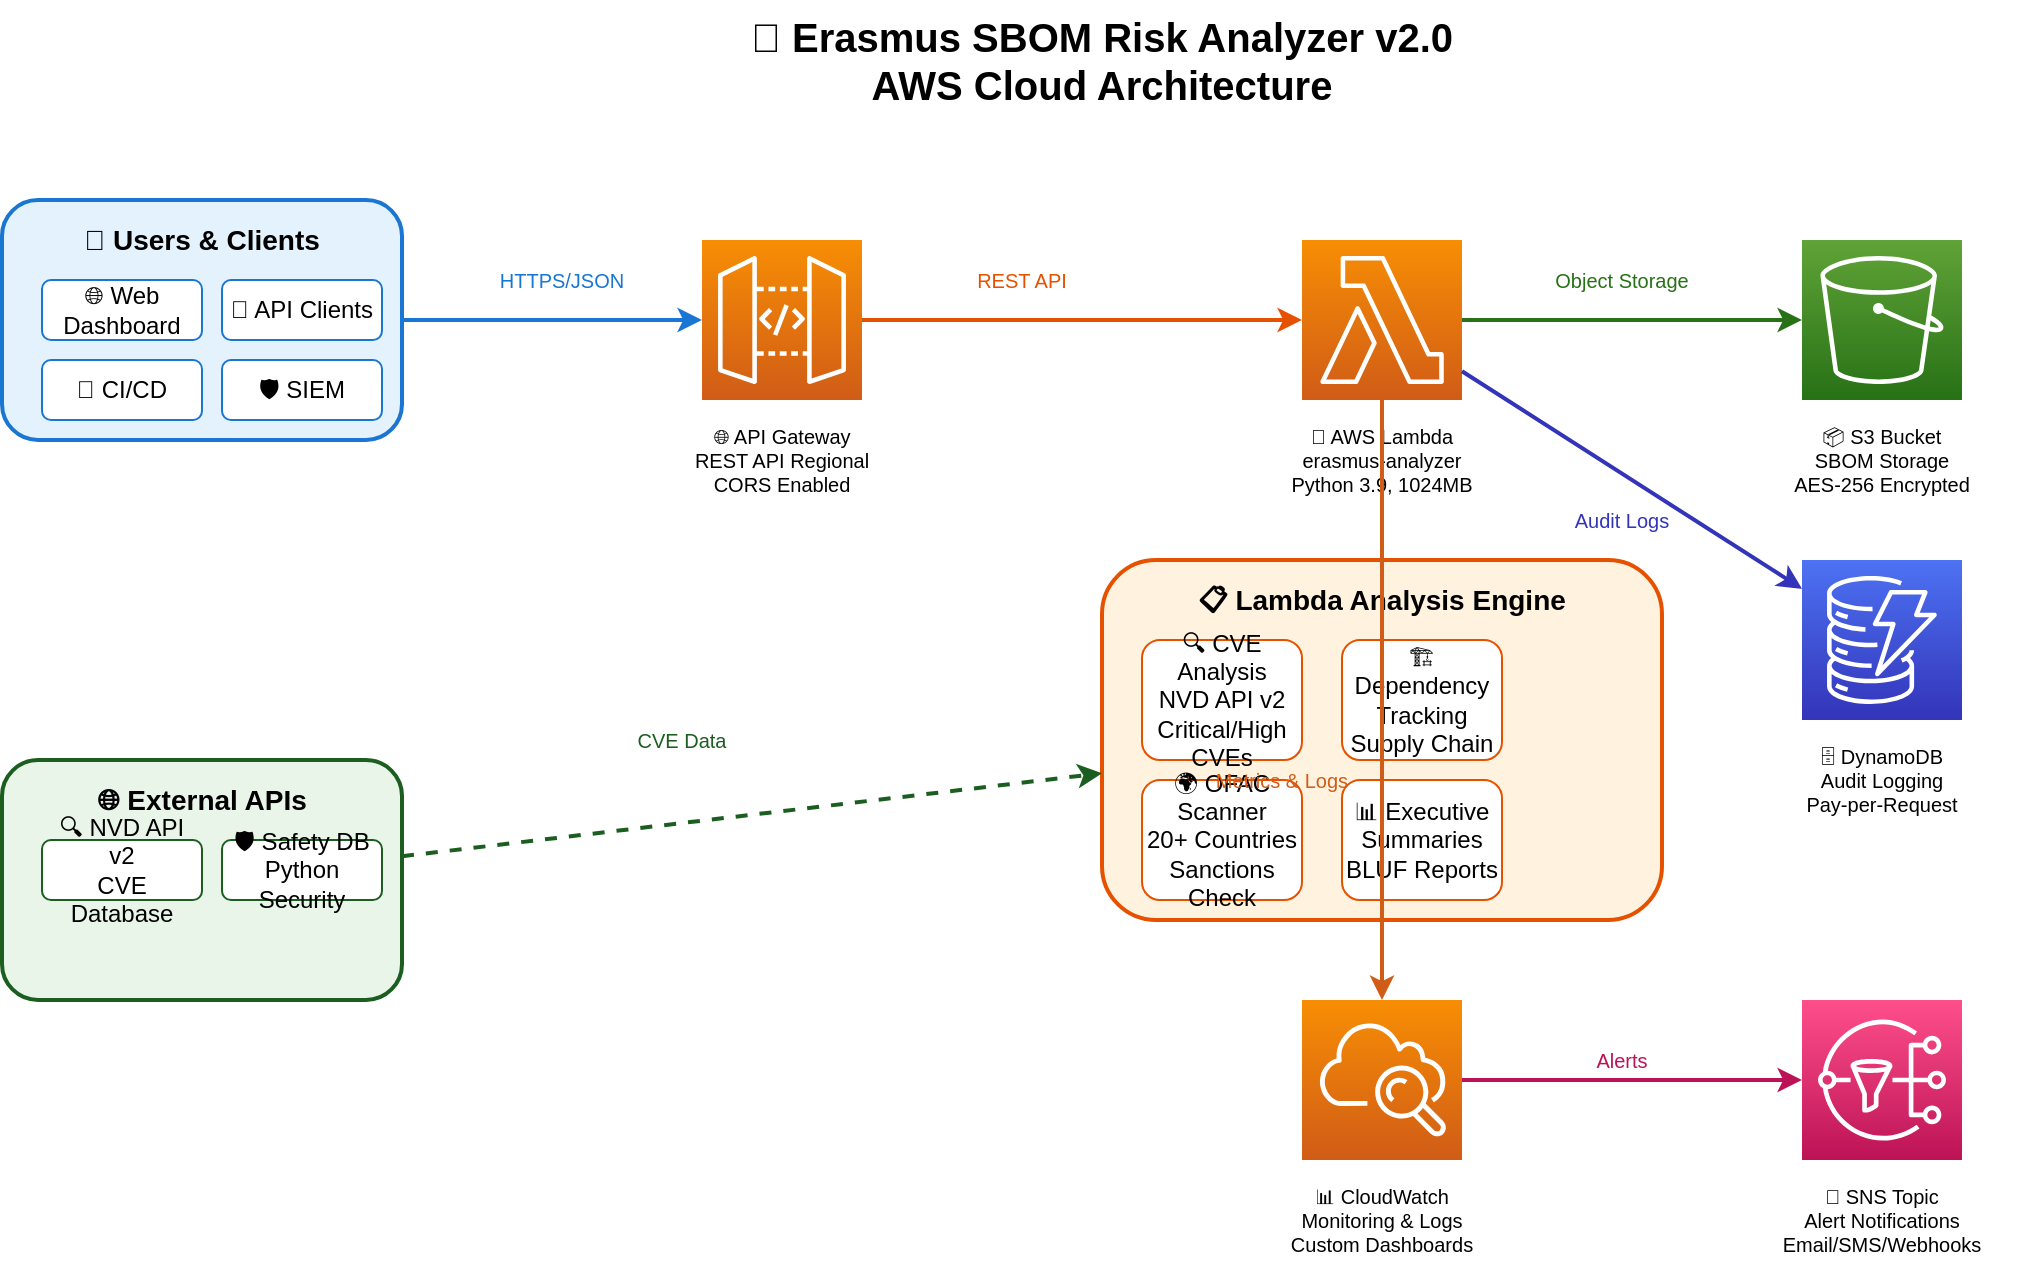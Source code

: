 <?xml version="1.0" encoding="UTF-8"?>
<mxfile version="22.1.16">
  <diagram name="Erasmus-AWS-Architecture" id="erasmus-main">
    <mxGraphModel dx="1422" dy="734" grid="1" gridSize="10" guides="1" tooltips="1" connect="1" arrows="1" fold="1" page="1" pageScale="1" pageWidth="1200" pageHeight="800" math="0" shadow="0">
      <root>
        <mxCell id="0"/>
        <mxCell id="1" parent="0"/>
        
        <!-- Title -->
        <mxCell id="title" value="🧠 Erasmus SBOM Risk Analyzer v2.0&#xa;AWS Cloud Architecture" style="text;html=1;strokeColor=none;fillColor=none;align=center;verticalAlign=middle;whiteSpace=wrap;rounded=0;fontSize=20;fontStyle=1;" vertex="1" parent="1">
          <mxGeometry x="400" y="20" width="400" height="60" as="geometry"/>
        </mxCell>
        
        <!-- Users Section -->
        <mxCell id="users" value="" style="rounded=1;whiteSpace=wrap;html=1;fillColor=#E3F2FD;strokeColor=#1976D2;strokeWidth=2;" vertex="1" parent="1">
          <mxGeometry x="50" y="120" width="200" height="120" as="geometry"/>
        </mxCell>
        <mxCell id="users-label" value="👥 Users &amp; Clients" style="text;html=1;strokeColor=none;fillColor=none;align=center;verticalAlign=middle;whiteSpace=wrap;rounded=0;fontSize=14;fontStyle=1;" vertex="1" parent="1">
          <mxGeometry x="60" y="130" width="180" height="20" as="geometry"/>
        </mxCell>
        <mxCell id="web-dashboard" value="🌐 Web Dashboard" style="rounded=1;whiteSpace=wrap;html=1;fillColor=#FFFFFF;strokeColor=#1976D2;" vertex="1" parent="1">
          <mxGeometry x="70" y="160" width="80" height="30" as="geometry"/>
        </mxCell>
        <mxCell id="api-clients" value="📱 API Clients" style="rounded=1;whiteSpace=wrap;html=1;fillColor=#FFFFFF;strokeColor=#1976D2;" vertex="1" parent="1">
          <mxGeometry x="160" y="160" width="80" height="30" as="geometry"/>
        </mxCell>
        <mxCell id="ci-cd" value="🔄 CI/CD" style="rounded=1;whiteSpace=wrap;html=1;fillColor=#FFFFFF;strokeColor=#1976D2;" vertex="1" parent="1">
          <mxGeometry x="70" y="200" width="80" height="30" as="geometry"/>
        </mxCell>
        <mxCell id="siem" value="🛡️ SIEM" style="rounded=1;whiteSpace=wrap;html=1;fillColor=#FFFFFF;strokeColor=#1976D2;" vertex="1" parent="1">
          <mxGeometry x="160" y="200" width="80" height="30" as="geometry"/>
        </mxCell>

        <!-- API Gateway -->
        <mxCell id="api-gateway" value="" style="sketch=0;points=[[0,0,0],[0.25,0,0],[0.5,0,0],[0.75,0,0],[1,0,0],[0,1,0],[0.25,1,0],[0.5,1,0],[0.75,1,0],[1,1,0],[0,0.25,0],[0,0.5,0],[0,0.75,0],[1,0.25,0],[1,0.5,0],[1,0.75,0]];outlineConnect=0;fontColor=#232F3E;gradientColor=#F78E04;gradientDirection=north;fillColor=#D05C17;strokeColor=#ffffff;dashed=0;verticalLabelPosition=bottom;verticalAlign=top;align=center;html=1;fontSize=12;fontStyle=0;aspect=fixed;shape=mxgraph.aws4.resourceIcon;resIcon=mxgraph.aws4.api_gateway;" vertex="1" parent="1">
          <mxGeometry x="400" y="140" width="80" height="80" as="geometry"/>
        </mxCell>
        <mxCell id="api-gateway-label" value="🌐 API Gateway&#xa;REST API Regional&#xa;CORS Enabled" style="text;html=1;strokeColor=none;fillColor=none;align=center;verticalAlign=middle;whiteSpace=wrap;rounded=0;fontSize=10;" vertex="1" parent="1">
          <mxGeometry x="360" y="230" width="160" height="40" as="geometry"/>
        </mxCell>

        <!-- Lambda Function -->
        <mxCell id="lambda" value="" style="sketch=0;points=[[0,0,0],[0.25,0,0],[0.5,0,0],[0.75,0,0],[1,0,0],[0,1,0],[0.25,1,0],[0.5,1,0],[0.75,1,0],[1,1,0],[0,0.25,0],[0,0.5,0],[0,0.75,0],[1,0.25,0],[1,0.5,0],[1,0.75,0]];outlineConnect=0;fontColor=#232F3E;gradientColor=#F78E04;gradientDirection=north;fillColor=#D05C17;strokeColor=#ffffff;dashed=0;verticalLabelPosition=bottom;verticalAlign=top;align=center;html=1;fontSize=12;fontStyle=0;aspect=fixed;shape=mxgraph.aws4.resourceIcon;resIcon=mxgraph.aws4.lambda;" vertex="1" parent="1">
          <mxGeometry x="700" y="140" width="80" height="80" as="geometry"/>
        </mxCell>
        <mxCell id="lambda-label" value="🚀 AWS Lambda&#xa;erasmus-analyzer&#xa;Python 3.9, 1024MB" style="text;html=1;strokeColor=none;fillColor=none;align=center;verticalAlign=middle;whiteSpace=wrap;rounded=0;fontSize=10;" vertex="1" parent="1">
          <mxGeometry x="660" y="230" width="160" height="40" as="geometry"/>
        </mxCell>

        <!-- Lambda Components -->
        <mxCell id="lambda-components" value="" style="rounded=1;whiteSpace=wrap;html=1;fillColor=#FFF3E0;strokeColor=#E65100;strokeWidth=2;" vertex="1" parent="1">
          <mxGeometry x="600" y="300" width="280" height="180" as="geometry"/>
        </mxCell>
        <mxCell id="lambda-components-label" value="📋 Lambda Analysis Engine" style="text;html=1;strokeColor=none;fillColor=none;align=center;verticalAlign=middle;whiteSpace=wrap;rounded=0;fontSize=14;fontStyle=1;" vertex="1" parent="1">
          <mxGeometry x="610" y="310" width="260" height="20" as="geometry"/>
        </mxCell>
        
        <!-- CVE Analysis -->
        <mxCell id="cve-analysis" value="🔍 CVE Analysis&#xa;NVD API v2&#xa;Critical/High CVEs" style="rounded=1;whiteSpace=wrap;html=1;fillColor=#FFFFFF;strokeColor=#E65100;" vertex="1" parent="1">
          <mxGeometry x="620" y="340" width="80" height="60" as="geometry"/>
        </mxCell>
        
        <!-- Dependency Tracking -->
        <mxCell id="dep-tracking" value="🏗️ Dependency&#xa;Tracking&#xa;Supply Chain" style="rounded=1;whiteSpace=wrap;html=1;fillColor=#FFFFFF;strokeColor=#E65100;" vertex="1" parent="1">
          <mxGeometry x="720" y="340" width="80" height="60" as="geometry"/>
        </mxCell>
        
        <!-- OFAC Scanner -->
        <mxCell id="ofac-scanner" value="🌍 OFAC Scanner&#xa;20+ Countries&#xa;Sanctions Check" style="rounded=1;whiteSpace=wrap;html=1;fillColor=#FFFFFF;strokeColor=#E65100;" vertex="1" parent="1">
          <mxGeometry x="620" y="410" width="80" height="60" as="geometry"/>
        </mxCell>
        
        <!-- Executive Summaries -->
        <mxCell id="exec-summary" value="📊 Executive&#xa;Summaries&#xa;BLUF Reports" style="rounded=1;whiteSpace=wrap;html=1;fillColor=#FFFFFF;strokeColor=#E65100;" vertex="1" parent="1">
          <mxGeometry x="720" y="410" width="80" height="60" as="geometry"/>
        </mxCell>

        <!-- S3 Bucket -->
        <mxCell id="s3" value="" style="sketch=0;points=[[0,0,0],[0.25,0,0],[0.5,0,0],[0.75,0,0],[1,0,0],[0,1,0],[0.25,1,0],[0.5,1,0],[0.75,1,0],[1,1,0],[0,0.25,0],[0,0.5,0],[0,0.75,0],[1,0.25,0],[1,0.5,0],[1,0.75,0]];outlineConnect=0;fontColor=#232F3E;gradientColor=#60A337;gradientDirection=north;fillColor=#277116;strokeColor=#ffffff;dashed=0;verticalLabelPosition=bottom;verticalAlign=top;align=center;html=1;fontSize=12;fontStyle=0;aspect=fixed;shape=mxgraph.aws4.resourceIcon;resIcon=mxgraph.aws4.s3;" vertex="1" parent="1">
          <mxGeometry x="950" y="140" width="80" height="80" as="geometry"/>
        </mxCell>
        <mxCell id="s3-label" value="📦 S3 Bucket&#xa;SBOM Storage&#xa;AES-256 Encrypted" style="text;html=1;strokeColor=none;fillColor=none;align=center;verticalAlign=middle;whiteSpace=wrap;rounded=0;fontSize=10;" vertex="1" parent="1">
          <mxGeometry x="910" y="230" width="160" height="40" as="geometry"/>
        </mxCell>

        <!-- DynamoDB -->
        <mxCell id="dynamodb" value="" style="sketch=0;points=[[0,0,0],[0.25,0,0],[0.5,0,0],[0.75,0,0],[1,0,0],[0,1,0],[0.25,1,0],[0.5,1,0],[0.75,1,0],[1,1,0],[0,0.25,0],[0,0.5,0],[0,0.75,0],[1,0.25,0],[1,0.5,0],[1,0.75,0]];outlineConnect=0;fontColor=#232F3E;gradientColor=#4D72F3;gradientDirection=north;fillColor=#3334B9;strokeColor=#ffffff;dashed=0;verticalLabelPosition=bottom;verticalAlign=top;align=center;html=1;fontSize=12;fontStyle=0;aspect=fixed;shape=mxgraph.aws4.resourceIcon;resIcon=mxgraph.aws4.dynamodb;" vertex="1" parent="1">
          <mxGeometry x="950" y="300" width="80" height="80" as="geometry"/>
        </mxCell>
        <mxCell id="dynamodb-label" value="🗄️ DynamoDB&#xa;Audit Logging&#xa;Pay-per-Request" style="text;html=1;strokeColor=none;fillColor=none;align=center;verticalAlign=middle;whiteSpace=wrap;rounded=0;fontSize=10;" vertex="1" parent="1">
          <mxGeometry x="910" y="390" width="160" height="40" as="geometry"/>
        </mxCell>

        <!-- CloudWatch -->
        <mxCell id="cloudwatch" value="" style="sketch=0;points=[[0,0,0],[0.25,0,0],[0.5,0,0],[0.75,0,0],[1,0,0],[0,1,0],[0.25,1,0],[0.5,1,0],[0.75,1,0],[1,1,0],[0,0.25,0],[0,0.5,0],[0,0.75,0],[1,0.25,0],[1,0.5,0],[1,0.75,0]];outlineConnect=0;fontColor=#232F3E;gradientColor=#F78E04;gradientDirection=north;fillColor=#D05C17;strokeColor=#ffffff;dashed=0;verticalLabelPosition=bottom;verticalAlign=top;align=center;html=1;fontSize=12;fontStyle=0;aspect=fixed;shape=mxgraph.aws4.resourceIcon;resIcon=mxgraph.aws4.cloudwatch;" vertex="1" parent="1">
          <mxGeometry x="700" y="520" width="80" height="80" as="geometry"/>
        </mxCell>
        <mxCell id="cloudwatch-label" value="📊 CloudWatch&#xa;Monitoring &amp; Logs&#xa;Custom Dashboards" style="text;html=1;strokeColor=none;fillColor=none;align=center;verticalAlign=middle;whiteSpace=wrap;rounded=0;fontSize=10;" vertex="1" parent="1">
          <mxGeometry x="660" y="610" width="160" height="40" as="geometry"/>
        </mxCell>

        <!-- SNS -->
        <mxCell id="sns" value="" style="sketch=0;points=[[0,0,0],[0.25,0,0],[0.5,0,0],[0.75,0,0],[1,0,0],[0,1,0],[0.25,1,0],[0.5,1,0],[0.75,1,0],[1,1,0],[0,0.25,0],[0,0.5,0],[0,0.75,0],[1,0.25,0],[1,0.5,0],[1,0.75,0]];outlineConnect=0;fontColor=#232F3E;gradientColor=#FF4F8B;gradientDirection=north;fillColor=#BC1356;strokeColor=#ffffff;dashed=0;verticalLabelPosition=bottom;verticalAlign=top;align=center;html=1;fontSize=12;fontStyle=0;aspect=fixed;shape=mxgraph.aws4.resourceIcon;resIcon=mxgraph.aws4.sns;" vertex="1" parent="1">
          <mxGeometry x="950" y="520" width="80" height="80" as="geometry"/>
        </mxCell>
        <mxCell id="sns-label" value="🔔 SNS Topic&#xa;Alert Notifications&#xa;Email/SMS/Webhooks" style="text;html=1;strokeColor=none;fillColor=none;align=center;verticalAlign=middle;whiteSpace=wrap;rounded=0;fontSize=10;" vertex="1" parent="1">
          <mxGeometry x="910" y="610" width="160" height="40" as="geometry"/>
        </mxCell>

        <!-- External APIs -->
        <mxCell id="external-apis" value="" style="rounded=1;whiteSpace=wrap;html=1;fillColor=#E8F5E8;strokeColor=#1B5E20;strokeWidth=2;" vertex="1" parent="1">
          <mxGeometry x="50" y="400" width="200" height="120" as="geometry"/>
        </mxCell>
        <mxCell id="external-apis-label" value="🌐 External APIs" style="text;html=1;strokeColor=none;fillColor=none;align=center;verticalAlign=middle;whiteSpace=wrap;rounded=0;fontSize=14;fontStyle=1;" vertex="1" parent="1">
          <mxGeometry x="60" y="410" width="180" height="20" as="geometry"/>
        </mxCell>
        <mxCell id="nvd-api" value="🔍 NVD API v2&#xa;CVE Database" style="rounded=1;whiteSpace=wrap;html=1;fillColor=#FFFFFF;strokeColor=#1B5E20;" vertex="1" parent="1">
          <mxGeometry x="70" y="440" width="80" height="30" as="geometry"/>
        </mxCell>
        <mxCell id="safety-db" value="🛡️ Safety DB&#xa;Python Security" style="rounded=1;whiteSpace=wrap;html=1;fillColor=#FFFFFF;strokeColor=#1B5E20;" vertex="1" parent="1">
          <mxGeometry x="160" y="440" width="80" height="30" as="geometry"/>
        </mxCell>

        <!-- Connections -->
        <mxCell id="conn1" value="" style="endArrow=classic;html=1;rounded=0;strokeWidth=2;strokeColor=#1976D2;" edge="1" parent="1" source="users" target="api-gateway">
          <mxGeometry width="50" height="50" relative="1" as="geometry">
            <mxPoint x="300" y="180" as="sourcePoint"/>
            <mxPoint x="350" y="130" as="targetPoint"/>
          </mxGeometry>
        </mxCell>
        
        <mxCell id="conn2" value="" style="endArrow=classic;html=1;rounded=0;strokeWidth=2;strokeColor=#E65100;" edge="1" parent="1" source="api-gateway" target="lambda">
          <mxGeometry width="50" height="50" relative="1" as="geometry">
            <mxPoint x="500" y="180" as="sourcePoint"/>
            <mxPoint x="550" y="130" as="targetPoint"/>
          </mxGeometry>
        </mxCell>
        
        <mxCell id="conn3" value="" style="endArrow=classic;html=1;rounded=0;strokeWidth=2;strokeColor=#277116;" edge="1" parent="1" source="lambda" target="s3">
          <mxGeometry width="50" height="50" relative="1" as="geometry">
            <mxPoint x="800" y="180" as="sourcePoint"/>
            <mxPoint x="850" y="130" as="targetPoint"/>
          </mxGeometry>
        </mxCell>
        
        <mxCell id="conn4" value="" style="endArrow=classic;html=1;rounded=0;strokeWidth=2;strokeColor=#3334B9;" edge="1" parent="1" source="lambda" target="dynamodb">
          <mxGeometry width="50" height="50" relative="1" as="geometry">
            <mxPoint x="780" y="220" as="sourcePoint"/>
            <mxPoint x="950" y="340" as="targetPoint"/>
          </mxGeometry>
        </mxCell>
        
        <mxCell id="conn5" value="" style="endArrow=classic;html=1;rounded=0;strokeWidth=2;strokeColor=#D05C17;" edge="1" parent="1" source="lambda" target="cloudwatch">
          <mxGeometry width="50" height="50" relative="1" as="geometry">
            <mxPoint x="740" y="220" as="sourcePoint"/>
            <mxPoint x="740" y="520" as="targetPoint"/>
          </mxGeometry>
        </mxCell>
        
        <mxCell id="conn6" value="" style="endArrow=classic;html=1;rounded=0;strokeWidth=2;strokeColor=#BC1356;" edge="1" parent="1" source="cloudwatch" target="sns">
          <mxGeometry width="50" height="50" relative="1" as="geometry">
            <mxPoint x="780" y="560" as="sourcePoint"/>
            <mxPoint x="950" y="560" as="targetPoint"/>
          </mxGeometry>
        </mxCell>
        
        <mxCell id="conn7" value="" style="endArrow=classic;html=1;rounded=0;strokeWidth=2;strokeColor=#1B5E20;dashed=1;" edge="1" parent="1" source="external-apis" target="lambda-components">
          <mxGeometry width="50" height="50" relative="1" as="geometry">
            <mxPoint x="250" y="460" as="sourcePoint"/>
            <mxPoint x="600" y="390" as="targetPoint"/>
          </mxGeometry>
        </mxCell>

        <!-- Flow Labels -->
        <mxCell id="flow1" value="HTTPS/JSON" style="text;html=1;strokeColor=none;fillColor=none;align=center;verticalAlign=middle;whiteSpace=wrap;rounded=0;fontSize=10;fontColor=#1976D2;" vertex="1" parent="1">
          <mxGeometry x="290" y="150" width="80" height="20" as="geometry"/>
        </mxCell>
        
        <mxCell id="flow2" value="REST API" style="text;html=1;strokeColor=none;fillColor=none;align=center;verticalAlign=middle;whiteSpace=wrap;rounded=0;fontSize=10;fontColor=#E65100;" vertex="1" parent="1">
          <mxGeometry x="520" y="150" width="80" height="20" as="geometry"/>
        </mxCell>
        
        <mxCell id="flow3" value="Object Storage" style="text;html=1;strokeColor=none;fillColor=none;align=center;verticalAlign=middle;whiteSpace=wrap;rounded=0;fontSize=10;fontColor=#277116;" vertex="1" parent="1">
          <mxGeometry x="820" y="150" width="80" height="20" as="geometry"/>
        </mxCell>
        
        <mxCell id="flow4" value="Audit Logs" style="text;html=1;strokeColor=none;fillColor=none;align=center;verticalAlign=middle;whiteSpace=wrap;rounded=0;fontSize=10;fontColor=#3334B9;" vertex="1" parent="1">
          <mxGeometry x="820" y="270" width="80" height="20" as="geometry"/>
        </mxCell>
        
        <mxCell id="flow5" value="Metrics &amp; Logs" style="text;html=1;strokeColor=none;fillColor=none;align=center;verticalAlign=middle;whiteSpace=wrap;rounded=0;fontSize=10;fontColor=#D05C17;" vertex="1" parent="1">
          <mxGeometry x="650" y="400" width="80" height="20" as="geometry"/>
        </mxCell>
        
        <mxCell id="flow6" value="Alerts" style="text;html=1;strokeColor=none;fillColor=none;align=center;verticalAlign=middle;whiteSpace=wrap;rounded=0;fontSize=10;fontColor=#BC1356;" vertex="1" parent="1">
          <mxGeometry x="820" y="540" width="80" height="20" as="geometry"/>
        </mxCell>
        
        <mxCell id="flow7" value="CVE Data" style="text;html=1;strokeColor=none;fillColor=none;align=center;verticalAlign=middle;whiteSpace=wrap;rounded=0;fontSize=10;fontColor=#1B5E20;" vertex="1" parent="1">
          <mxGeometry x="350" y="380" width="80" height="20" as="geometry"/>
        </mxCell>

      </root>
    </mxGraphModel>
  </diagram>
</mxfile>
